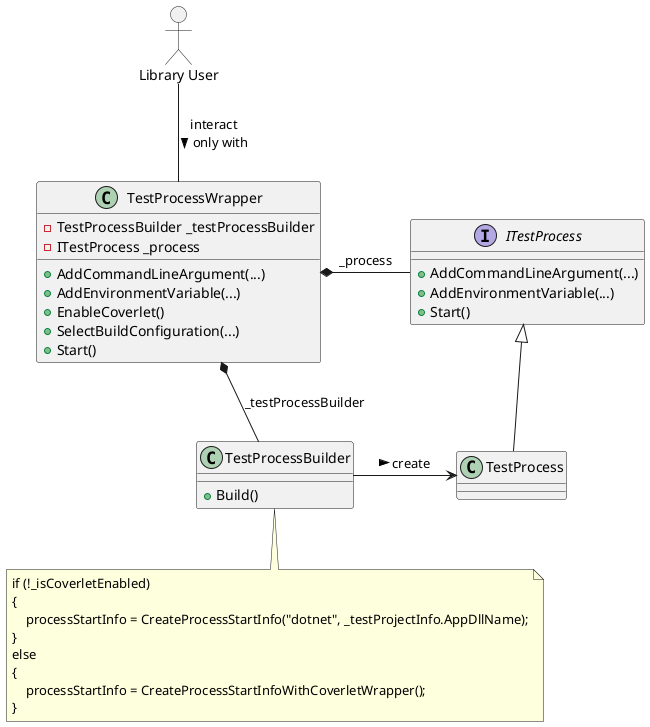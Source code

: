 @startuml
allowmixing

actor "Library User" as user

class "TestProcessWrapper" as wrapper {
  - TestProcessBuilder _testProcessBuilder
  - ITestProcess _process
  + AddCommandLineArgument(...)
  + AddEnvironmentVariable(...)
  + EnableCoverlet()
  + SelectBuildConfiguration(...)
  + Start()
}

user -- wrapper : interact\nonly with >

class "TestProcessBuilder" as builder {
  + Build()
}

wrapper *-- builder : _testProcessBuilder

interface "ITestProcess" as process_if {
  + AddCommandLineArgument(...)
  + AddEnvironmentVariable(...)
  + Start()
}

wrapper *- process_if : _process

class "TestProcess" as process
process_if <|-- process

builder -> process : create >

note bottom of builder
if (!_isCoverletEnabled)
{
    processStartInfo = CreateProcessStartInfo("dotnet", _testProjectInfo.AppDllName);
}
else
{
    processStartInfo = CreateProcessStartInfoWithCoverletWrapper();
}
end note
@enduml